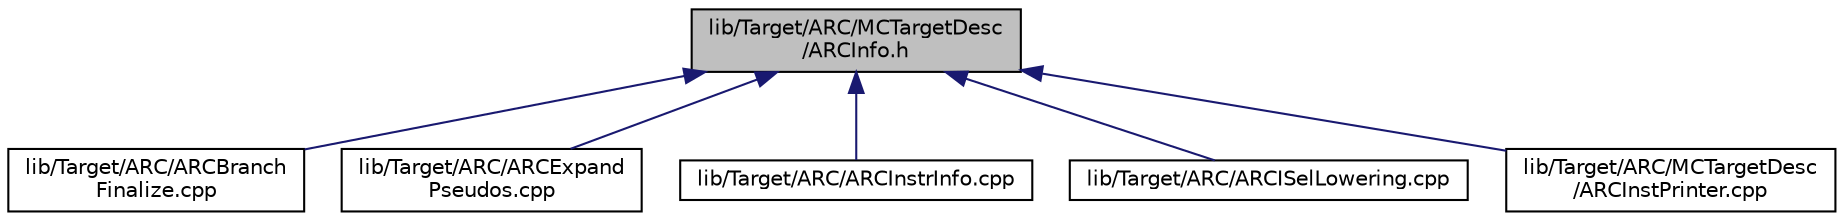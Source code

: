 digraph "lib/Target/ARC/MCTargetDesc/ARCInfo.h"
{
 // LATEX_PDF_SIZE
  bgcolor="transparent";
  edge [fontname="Helvetica",fontsize="10",labelfontname="Helvetica",labelfontsize="10"];
  node [fontname="Helvetica",fontsize="10",shape=record];
  Node1 [label="lib/Target/ARC/MCTargetDesc\l/ARCInfo.h",height=0.2,width=0.4,color="black", fillcolor="grey75", style="filled", fontcolor="black",tooltip=" "];
  Node1 -> Node2 [dir="back",color="midnightblue",fontsize="10",style="solid",fontname="Helvetica"];
  Node2 [label="lib/Target/ARC/ARCBranch\lFinalize.cpp",height=0.2,width=0.4,color="black",URL="$ARCBranchFinalize_8cpp.html",tooltip=" "];
  Node1 -> Node3 [dir="back",color="midnightblue",fontsize="10",style="solid",fontname="Helvetica"];
  Node3 [label="lib/Target/ARC/ARCExpand\lPseudos.cpp",height=0.2,width=0.4,color="black",URL="$ARCExpandPseudos_8cpp.html",tooltip=" "];
  Node1 -> Node4 [dir="back",color="midnightblue",fontsize="10",style="solid",fontname="Helvetica"];
  Node4 [label="lib/Target/ARC/ARCInstrInfo.cpp",height=0.2,width=0.4,color="black",URL="$ARCInstrInfo_8cpp.html",tooltip=" "];
  Node1 -> Node5 [dir="back",color="midnightblue",fontsize="10",style="solid",fontname="Helvetica"];
  Node5 [label="lib/Target/ARC/ARCISelLowering.cpp",height=0.2,width=0.4,color="black",URL="$ARCISelLowering_8cpp.html",tooltip=" "];
  Node1 -> Node6 [dir="back",color="midnightblue",fontsize="10",style="solid",fontname="Helvetica"];
  Node6 [label="lib/Target/ARC/MCTargetDesc\l/ARCInstPrinter.cpp",height=0.2,width=0.4,color="black",URL="$ARCInstPrinter_8cpp.html",tooltip=" "];
}
